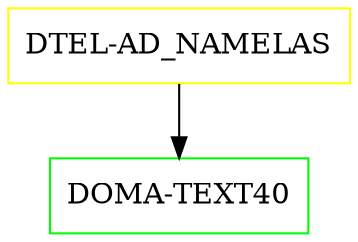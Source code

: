 digraph G {
  "DTEL-AD_NAMELAS" [shape=box,color=yellow];
  "DOMA-TEXT40" [shape=box,color=green,URL="./DOMA_TEXT40.html"];
  "DTEL-AD_NAMELAS" -> "DOMA-TEXT40";
}
